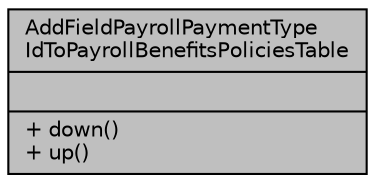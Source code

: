 digraph "AddFieldPayrollPaymentTypeIdToPayrollBenefitsPoliciesTable"
{
 // LATEX_PDF_SIZE
  bgcolor="transparent";
  edge [fontname="Helvetica",fontsize="10",labelfontname="Helvetica",labelfontsize="10"];
  node [fontname="Helvetica",fontsize="10",shape=record];
  Node1 [label="{AddFieldPayrollPaymentType\lIdToPayrollBenefitsPoliciesTable\n||+ down()\l+ up()\l}",height=0.2,width=0.4,color="black", fillcolor="grey75", style="filled", fontcolor="black",tooltip="Agrega el campo tipo de pago de nómina a la tabla de políticas de prestaciones."];
}
